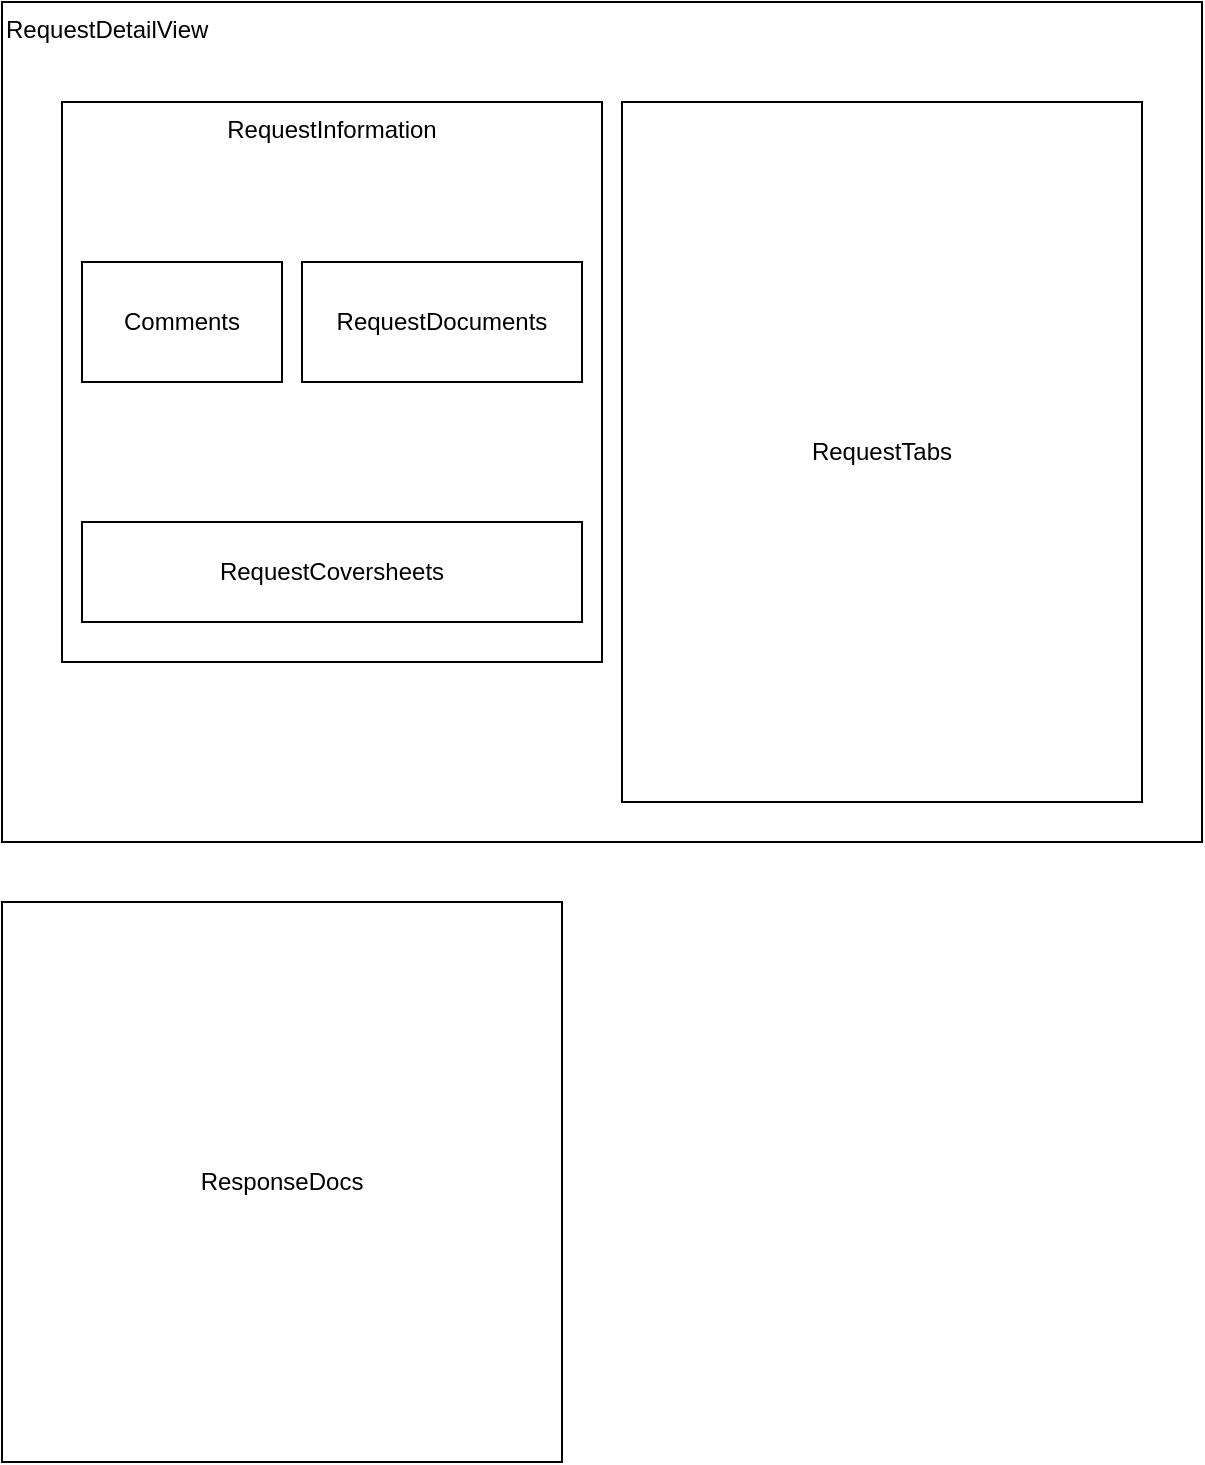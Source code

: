 <mxfile>
    <diagram id="6wna8VnOX50EwXiXLt-8" name="Page-1">
        <mxGraphModel dx="1545" dy="1147" grid="1" gridSize="10" guides="1" tooltips="1" connect="1" arrows="1" fold="1" page="1" pageScale="1" pageWidth="850" pageHeight="1100" math="0" shadow="0">
            <root>
                <mxCell id="0"/>
                <mxCell id="1" parent="0"/>
                <mxCell id="2" value="&lt;div style=&quot;&quot;&gt;&lt;span style=&quot;background-color: initial;&quot;&gt;RequestDetailView&lt;/span&gt;&lt;/div&gt;" style="rounded=0;whiteSpace=wrap;html=1;align=left;verticalAlign=top;" vertex="1" parent="1">
                    <mxGeometry x="80" y="190" width="600" height="420" as="geometry"/>
                </mxCell>
                <mxCell id="3" value="RequestInformation" style="rounded=0;whiteSpace=wrap;html=1;verticalAlign=top;" vertex="1" parent="1">
                    <mxGeometry x="110" y="240" width="270" height="280" as="geometry"/>
                </mxCell>
                <mxCell id="4" value="RequestTabs" style="rounded=0;whiteSpace=wrap;html=1;" vertex="1" parent="1">
                    <mxGeometry x="390" y="240" width="260" height="350" as="geometry"/>
                </mxCell>
                <mxCell id="6" value="RequestDocuments" style="rounded=0;whiteSpace=wrap;html=1;" vertex="1" parent="1">
                    <mxGeometry x="230" y="320" width="140" height="60" as="geometry"/>
                </mxCell>
                <mxCell id="7" value="RequestCoversheets" style="rounded=0;whiteSpace=wrap;html=1;" vertex="1" parent="1">
                    <mxGeometry x="120" y="450" width="250" height="50" as="geometry"/>
                </mxCell>
                <mxCell id="8" value="ResponseDocs" style="whiteSpace=wrap;html=1;aspect=fixed;" vertex="1" parent="1">
                    <mxGeometry x="80" y="640" width="280" height="280" as="geometry"/>
                </mxCell>
                <mxCell id="9" value="Comments" style="rounded=0;whiteSpace=wrap;html=1;" vertex="1" parent="1">
                    <mxGeometry x="120" y="320" width="100" height="60" as="geometry"/>
                </mxCell>
            </root>
        </mxGraphModel>
    </diagram>
</mxfile>